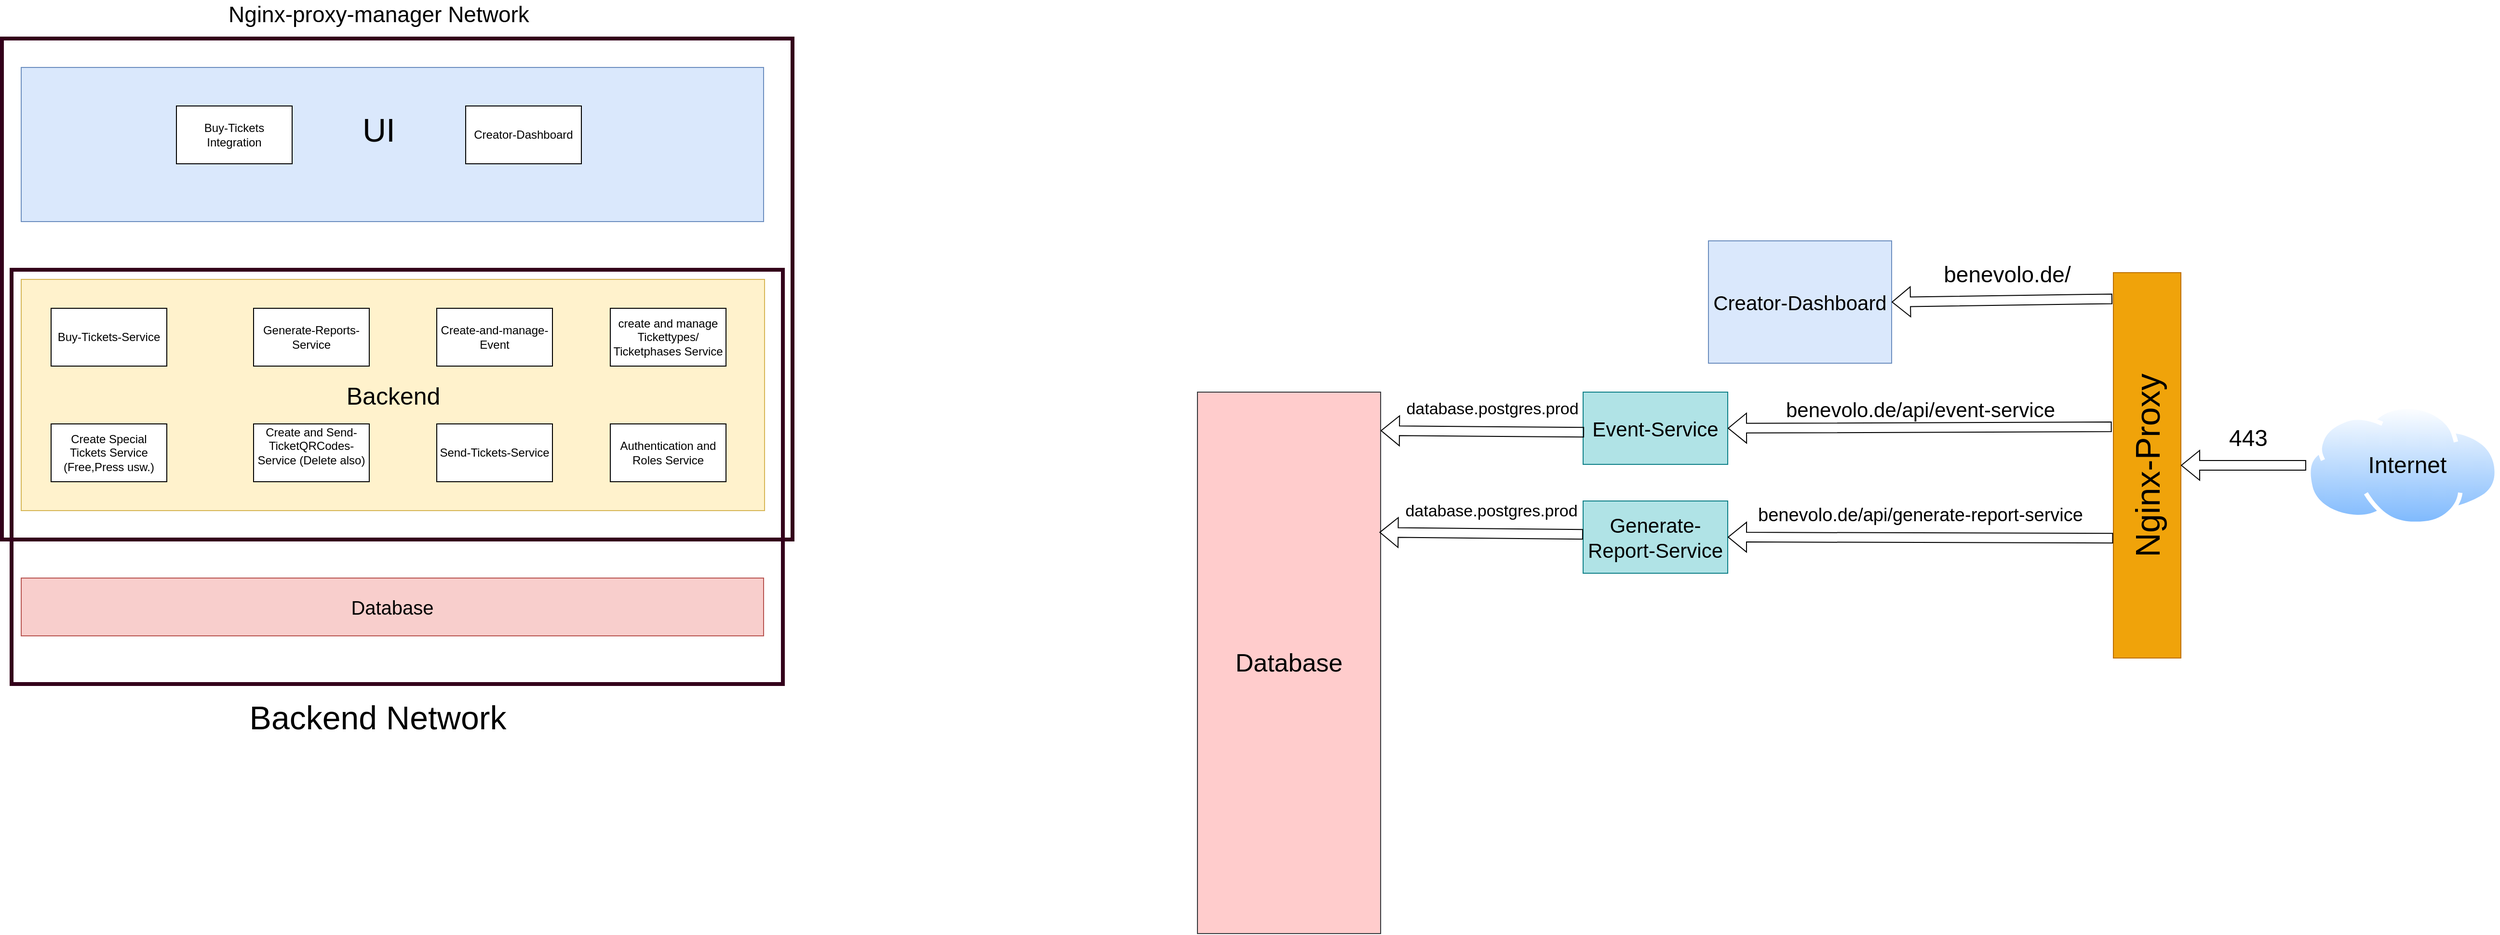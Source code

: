 <mxfile version="24.2.1" type="github">
  <diagram name="Page-1" id="x3iR-OoKMe4W1yOOWquh">
    <mxGraphModel dx="684" dy="410" grid="1" gridSize="10" guides="1" tooltips="1" connect="1" arrows="1" fold="1" page="1" pageScale="1" pageWidth="2000" pageHeight="2430" math="0" shadow="0">
      <root>
        <mxCell id="0" />
        <mxCell id="1" parent="0" />
        <mxCell id="jPDxqQBnZerhvAIb83xi-3" value="" style="rounded=0;whiteSpace=wrap;html=1;fillColor=none;strokeColor=#33001A;strokeWidth=4;" parent="1" vertex="1">
          <mxGeometry x="80" y="50" width="820" height="520" as="geometry" />
        </mxCell>
        <mxCell id="jPDxqQBnZerhvAIb83xi-5" value="" style="rounded=0;whiteSpace=wrap;html=1;fillColor=none;strokeColor=#33001A;strokeWidth=4;" parent="1" vertex="1">
          <mxGeometry x="90" y="290" width="800" height="430" as="geometry" />
        </mxCell>
        <mxCell id="Khr1l47vYACz_TMm-MOE-15" value="" style="rounded=0;whiteSpace=wrap;html=1;fillColor=#fff2cc;strokeColor=#d6b656;" parent="1" vertex="1">
          <mxGeometry x="100" y="300" width="771" height="240" as="geometry" />
        </mxCell>
        <mxCell id="Khr1l47vYACz_TMm-MOE-13" value="" style="rounded=0;whiteSpace=wrap;html=1;fillColor=#dae8fc;strokeColor=#6c8ebf;" parent="1" vertex="1">
          <mxGeometry x="100" y="80" width="770" height="160" as="geometry" />
        </mxCell>
        <mxCell id="Khr1l47vYACz_TMm-MOE-1" value="Creator-Dashboard" style="rounded=0;whiteSpace=wrap;html=1;" parent="1" vertex="1">
          <mxGeometry x="561" y="120" width="120" height="60" as="geometry" />
        </mxCell>
        <mxCell id="Khr1l47vYACz_TMm-MOE-2" value="&lt;font style=&quot;font-size: 20px;&quot;&gt;Database&lt;/font&gt;" style="rounded=0;whiteSpace=wrap;html=1;fillColor=#f8cecc;strokeColor=#b85450;" parent="1" vertex="1">
          <mxGeometry x="100" y="610" width="770" height="60" as="geometry" />
        </mxCell>
        <mxCell id="Khr1l47vYACz_TMm-MOE-3" value="Buy-Tickets&lt;div&gt;Integration&lt;/div&gt;" style="rounded=0;whiteSpace=wrap;html=1;" parent="1" vertex="1">
          <mxGeometry x="261" y="120" width="120" height="60" as="geometry" />
        </mxCell>
        <mxCell id="Khr1l47vYACz_TMm-MOE-4" value="Buy-Tickets-Service" style="rounded=0;whiteSpace=wrap;html=1;" parent="1" vertex="1">
          <mxGeometry x="131" y="330" width="120" height="60" as="geometry" />
        </mxCell>
        <mxCell id="Khr1l47vYACz_TMm-MOE-5" value="Generate-Reports-Service" style="rounded=0;whiteSpace=wrap;html=1;" parent="1" vertex="1">
          <mxGeometry x="341" y="330" width="120" height="60" as="geometry" />
        </mxCell>
        <mxCell id="Khr1l47vYACz_TMm-MOE-6" value="Create-and-manage-Event" style="rounded=0;whiteSpace=wrap;html=1;" parent="1" vertex="1">
          <mxGeometry x="531" y="330" width="120" height="60" as="geometry" />
        </mxCell>
        <mxCell id="Khr1l47vYACz_TMm-MOE-7" value="create and manage Tickettypes/ Ticketphases Service" style="rounded=0;whiteSpace=wrap;html=1;" parent="1" vertex="1">
          <mxGeometry x="711" y="330" width="120" height="60" as="geometry" />
        </mxCell>
        <mxCell id="Khr1l47vYACz_TMm-MOE-8" value="Create Special Tickets Service (Free,Press usw.)" style="rounded=0;whiteSpace=wrap;html=1;" parent="1" vertex="1">
          <mxGeometry x="131" y="450" width="120" height="60" as="geometry" />
        </mxCell>
        <mxCell id="Khr1l47vYACz_TMm-MOE-9" value="Create and Send-TicketQRCodes-Service (Delete also&lt;span style=&quot;background-color: initial;&quot;&gt;)&lt;/span&gt;&lt;div&gt;&lt;div&gt;&lt;br&gt;&lt;/div&gt;&lt;/div&gt;" style="rounded=0;whiteSpace=wrap;html=1;" parent="1" vertex="1">
          <mxGeometry x="341" y="450" width="120" height="60" as="geometry" />
        </mxCell>
        <mxCell id="Khr1l47vYACz_TMm-MOE-10" value="Send-Tickets-Service" style="rounded=0;whiteSpace=wrap;html=1;" parent="1" vertex="1">
          <mxGeometry x="531" y="450" width="120" height="60" as="geometry" />
        </mxCell>
        <mxCell id="Khr1l47vYACz_TMm-MOE-12" value="Authentication and Roles Service" style="rounded=0;whiteSpace=wrap;html=1;" parent="1" vertex="1">
          <mxGeometry x="711" y="450" width="120" height="60" as="geometry" />
        </mxCell>
        <mxCell id="Khr1l47vYACz_TMm-MOE-14" value="&lt;font style=&quot;font-size: 34px;&quot;&gt;UI&lt;/font&gt;" style="text;html=1;align=center;verticalAlign=middle;whiteSpace=wrap;rounded=0;" parent="1" vertex="1">
          <mxGeometry x="441" y="130" width="60" height="30" as="geometry" />
        </mxCell>
        <mxCell id="Khr1l47vYACz_TMm-MOE-16" value="&lt;font style=&quot;font-size: 25px;&quot;&gt;Backend&lt;/font&gt;" style="text;html=1;align=center;verticalAlign=middle;whiteSpace=wrap;rounded=0;" parent="1" vertex="1">
          <mxGeometry x="456" y="405" width="60" height="30" as="geometry" />
        </mxCell>
        <mxCell id="jPDxqQBnZerhvAIb83xi-4" value="&lt;font style=&quot;font-size: 23px;&quot;&gt;Nginx-proxy-manager Network&lt;/font&gt;" style="text;html=1;align=center;verticalAlign=middle;whiteSpace=wrap;rounded=0;" parent="1" vertex="1">
          <mxGeometry x="191" y="10" width="560" height="30" as="geometry" />
        </mxCell>
        <mxCell id="jPDxqQBnZerhvAIb83xi-6" value="&lt;font style=&quot;font-size: 34px;&quot;&gt;Backend Network&lt;/font&gt;" style="text;html=1;align=center;verticalAlign=middle;whiteSpace=wrap;rounded=0;" parent="1" vertex="1">
          <mxGeometry x="310" y="740" width="320" height="30" as="geometry" />
        </mxCell>
        <mxCell id="jPDxqQBnZerhvAIb83xi-8" value="" style="image;aspect=fixed;perimeter=ellipsePerimeter;html=1;align=center;shadow=0;dashed=0;spacingTop=3;image=img/lib/active_directory/internet_cloud.svg;" parent="1" vertex="1">
          <mxGeometry x="2470" y="430" width="200" height="126" as="geometry" />
        </mxCell>
        <mxCell id="jPDxqQBnZerhvAIb83xi-9" value="&lt;font style=&quot;font-size: 24px;&quot;&gt;Internet&lt;/font&gt;" style="text;html=1;align=center;verticalAlign=middle;whiteSpace=wrap;rounded=0;" parent="1" vertex="1">
          <mxGeometry x="2530" y="478" width="90" height="30" as="geometry" />
        </mxCell>
        <mxCell id="jPDxqQBnZerhvAIb83xi-10" value="&lt;font style=&quot;font-size: 35px;&quot;&gt;Nginx-Proxy&lt;/font&gt;" style="rounded=0;whiteSpace=wrap;html=1;fillColor=#f0a30a;fontColor=#000000;strokeColor=#BD7000;horizontal=0;" parent="1" vertex="1">
          <mxGeometry x="2270" y="293" width="70" height="400" as="geometry" />
        </mxCell>
        <mxCell id="jPDxqQBnZerhvAIb83xi-13" value="" style="shape=flexArrow;endArrow=classic;html=1;rounded=0;exitX=0;exitY=0.5;exitDx=0;exitDy=0;entryX=1;entryY=0.5;entryDx=0;entryDy=0;" parent="1" source="jPDxqQBnZerhvAIb83xi-8" target="jPDxqQBnZerhvAIb83xi-10" edge="1">
          <mxGeometry width="50" height="50" relative="1" as="geometry">
            <mxPoint x="2180" y="590" as="sourcePoint" />
            <mxPoint x="2230" y="540" as="targetPoint" />
          </mxGeometry>
        </mxCell>
        <mxCell id="jPDxqQBnZerhvAIb83xi-14" value="&lt;font style=&quot;font-size: 24px;&quot;&gt;443&lt;/font&gt;" style="text;html=1;align=center;verticalAlign=middle;whiteSpace=wrap;rounded=0;" parent="1" vertex="1">
          <mxGeometry x="2380" y="450" width="60" height="30" as="geometry" />
        </mxCell>
        <mxCell id="jPDxqQBnZerhvAIb83xi-15" value="&lt;font style=&quot;font-size: 21px;&quot;&gt;Event-Service&lt;/font&gt;" style="rounded=0;whiteSpace=wrap;html=1;fillColor=#b0e3e6;strokeColor=#0e8088;" parent="1" vertex="1">
          <mxGeometry x="1720" y="417" width="150" height="75" as="geometry" />
        </mxCell>
        <mxCell id="jPDxqQBnZerhvAIb83xi-17" value="&lt;font style=&quot;font-size: 21px;&quot;&gt;Creator-Dashboard&lt;/font&gt;" style="rounded=0;whiteSpace=wrap;html=1;fillColor=#dae8fc;strokeColor=#6c8ebf;" parent="1" vertex="1">
          <mxGeometry x="1850" y="260" width="190" height="127" as="geometry" />
        </mxCell>
        <mxCell id="jPDxqQBnZerhvAIb83xi-18" value="&lt;font style=&quot;font-size: 21px;&quot;&gt;Generate-Report-Service&lt;/font&gt;" style="rounded=0;whiteSpace=wrap;html=1;fillColor=#b0e3e6;strokeColor=#0e8088;" parent="1" vertex="1">
          <mxGeometry x="1720" y="530" width="150" height="75" as="geometry" />
        </mxCell>
        <mxCell id="jPDxqQBnZerhvAIb83xi-19" value="" style="shape=flexArrow;endArrow=classic;html=1;rounded=0;entryX=1;entryY=0.5;entryDx=0;entryDy=0;exitX=-0.015;exitY=0.068;exitDx=0;exitDy=0;exitPerimeter=0;" parent="1" source="jPDxqQBnZerhvAIb83xi-10" target="jPDxqQBnZerhvAIb83xi-17" edge="1">
          <mxGeometry width="50" height="50" relative="1" as="geometry">
            <mxPoint x="2120" y="420" as="sourcePoint" />
            <mxPoint x="1710" y="670" as="targetPoint" />
          </mxGeometry>
        </mxCell>
        <mxCell id="jPDxqQBnZerhvAIb83xi-20" value="&lt;font style=&quot;font-size: 23px;&quot;&gt;benevolo.de/&lt;/font&gt;" style="text;html=1;align=center;verticalAlign=middle;whiteSpace=wrap;rounded=0;" parent="1" vertex="1">
          <mxGeometry x="2070" y="280" width="180" height="30" as="geometry" />
        </mxCell>
        <mxCell id="jPDxqQBnZerhvAIb83xi-21" value="" style="shape=flexArrow;endArrow=classic;html=1;rounded=0;entryX=1;entryY=0.5;entryDx=0;entryDy=0;exitX=-0.024;exitY=0.4;exitDx=0;exitDy=0;exitPerimeter=0;" parent="1" source="jPDxqQBnZerhvAIb83xi-10" target="jPDxqQBnZerhvAIb83xi-15" edge="1">
          <mxGeometry width="50" height="50" relative="1" as="geometry">
            <mxPoint x="2190" y="450" as="sourcePoint" />
            <mxPoint x="1961" y="454" as="targetPoint" />
          </mxGeometry>
        </mxCell>
        <mxCell id="jPDxqQBnZerhvAIb83xi-23" value="&lt;font style=&quot;font-size: 21px;&quot;&gt;benevolo.de/api/event-service&lt;/font&gt;" style="text;html=1;align=center;verticalAlign=middle;whiteSpace=wrap;rounded=0;" parent="1" vertex="1">
          <mxGeometry x="1850" y="420" width="440" height="30" as="geometry" />
        </mxCell>
        <mxCell id="jPDxqQBnZerhvAIb83xi-24" value="" style="shape=flexArrow;endArrow=classic;html=1;rounded=0;entryX=1;entryY=0.5;entryDx=0;entryDy=0;exitX=-0.004;exitY=0.689;exitDx=0;exitDy=0;exitPerimeter=0;" parent="1" source="jPDxqQBnZerhvAIb83xi-10" target="jPDxqQBnZerhvAIb83xi-18" edge="1">
          <mxGeometry width="50" height="50" relative="1" as="geometry">
            <mxPoint x="2260" y="660" as="sourcePoint" />
            <mxPoint x="1862" y="662" as="targetPoint" />
          </mxGeometry>
        </mxCell>
        <mxCell id="jPDxqQBnZerhvAIb83xi-25" value="&lt;font style=&quot;font-size: 19px;&quot;&gt;benevolo.de/api/generate-report-service&lt;/font&gt;" style="text;html=1;align=center;verticalAlign=middle;whiteSpace=wrap;rounded=0;" parent="1" vertex="1">
          <mxGeometry x="1850" y="530" width="440" height="30" as="geometry" />
        </mxCell>
        <mxCell id="jPDxqQBnZerhvAIb83xi-26" value="&lt;font style=&quot;font-size: 26px;&quot;&gt;Database&lt;/font&gt;" style="rounded=0;whiteSpace=wrap;html=1;fillColor=#ffcccc;strokeColor=#36393d;" parent="1" vertex="1">
          <mxGeometry x="1320" y="417" width="190" height="562" as="geometry" />
        </mxCell>
        <mxCell id="jPDxqQBnZerhvAIb83xi-27" value="" style="shape=flexArrow;endArrow=classic;html=1;rounded=0;exitX=0;exitY=0.5;exitDx=0;exitDy=0;entryX=0.993;entryY=0.259;entryDx=0;entryDy=0;entryPerimeter=0;" parent="1" target="jPDxqQBnZerhvAIb83xi-26" edge="1">
          <mxGeometry width="50" height="50" relative="1" as="geometry">
            <mxPoint x="1720" y="564.63" as="sourcePoint" />
            <mxPoint x="1512.09" y="570.366" as="targetPoint" />
          </mxGeometry>
        </mxCell>
        <mxCell id="jPDxqQBnZerhvAIb83xi-28" value="&lt;font style=&quot;font-size: 17px;&quot;&gt;database.postgres.prod&lt;/font&gt;" style="text;html=1;align=center;verticalAlign=middle;whiteSpace=wrap;rounded=0;" parent="1" vertex="1">
          <mxGeometry x="1530" y="526" width="190" height="30" as="geometry" />
        </mxCell>
        <mxCell id="eBMBjCk6H2boRV3oRBSU-1" value="" style="shape=flexArrow;endArrow=classic;html=1;rounded=0;exitX=0;exitY=0.5;exitDx=0;exitDy=0;entryX=0.993;entryY=0.259;entryDx=0;entryDy=0;entryPerimeter=0;" edge="1" parent="1">
          <mxGeometry width="50" height="50" relative="1" as="geometry">
            <mxPoint x="1721" y="458.63" as="sourcePoint" />
            <mxPoint x="1510" y="457" as="targetPoint" />
          </mxGeometry>
        </mxCell>
        <mxCell id="eBMBjCk6H2boRV3oRBSU-2" value="&lt;font style=&quot;font-size: 17px;&quot;&gt;database.postgres.prod&lt;/font&gt;" style="text;html=1;align=center;verticalAlign=middle;whiteSpace=wrap;rounded=0;" vertex="1" parent="1">
          <mxGeometry x="1531" y="420" width="190" height="30" as="geometry" />
        </mxCell>
      </root>
    </mxGraphModel>
  </diagram>
</mxfile>
